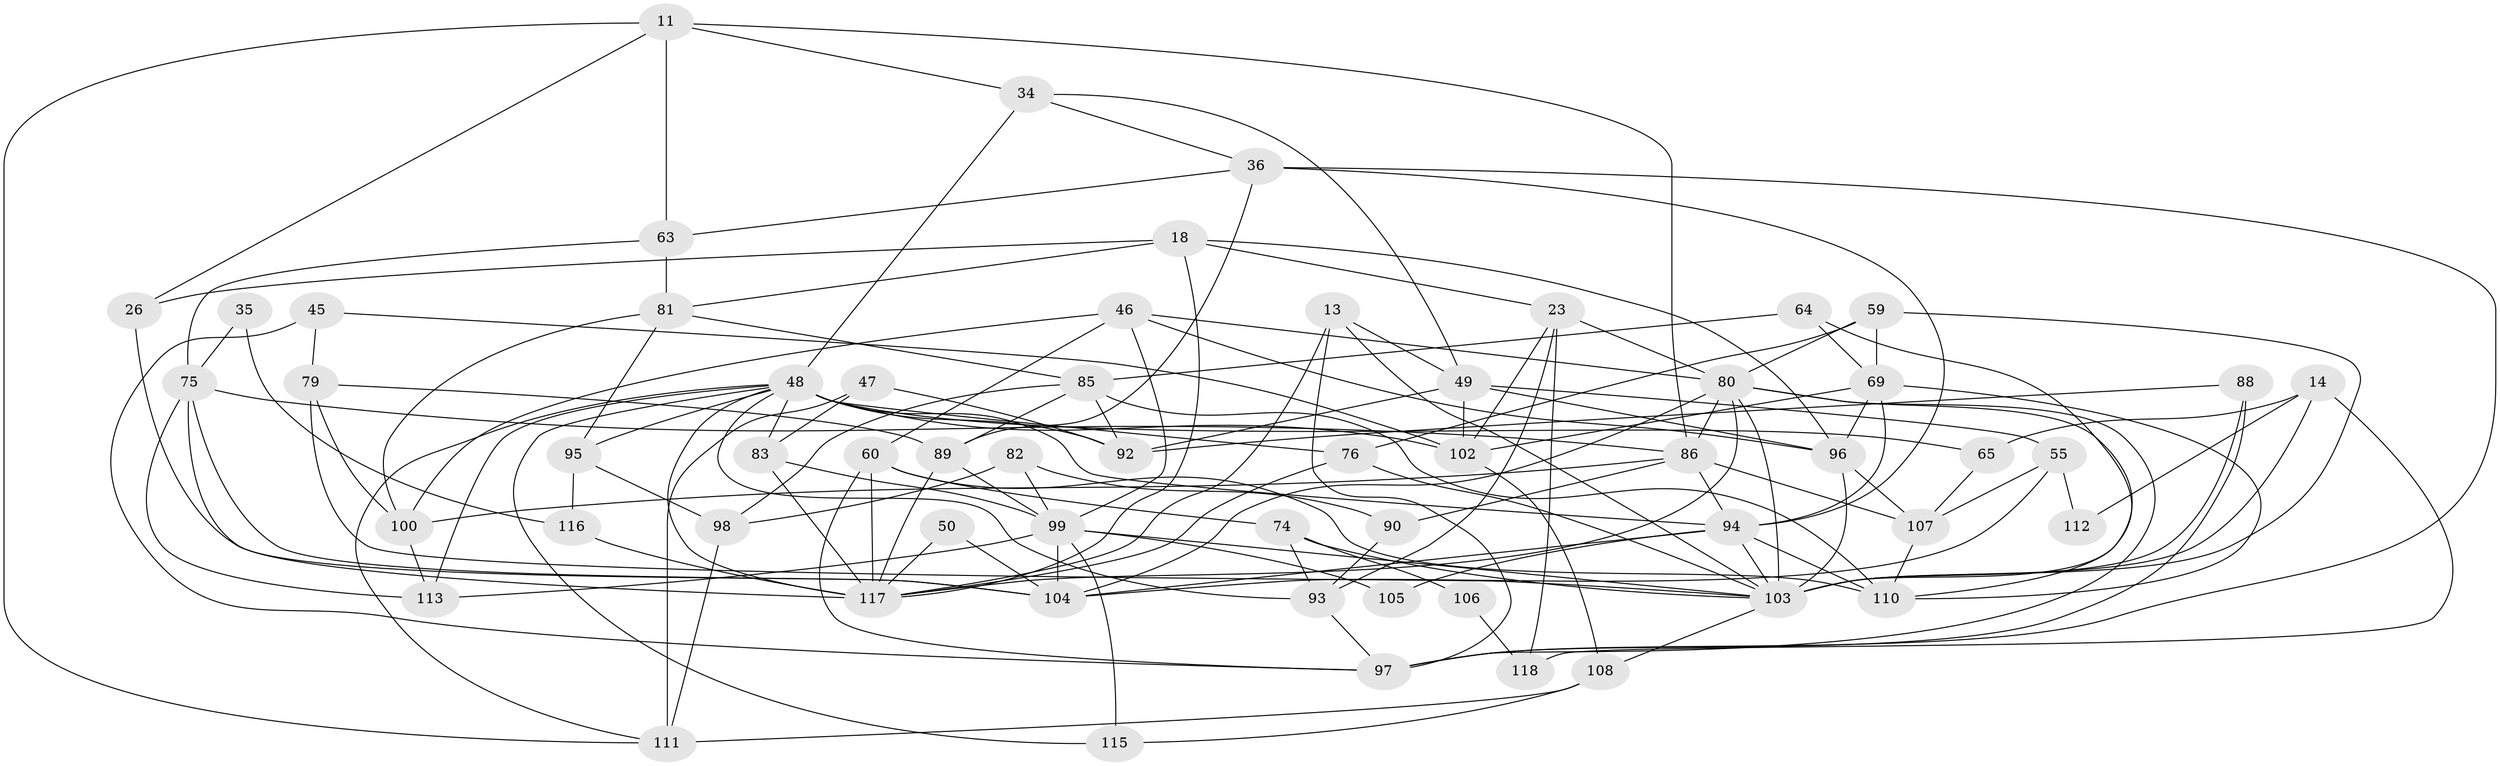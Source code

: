 // original degree distribution, {5: 0.17796610169491525, 6: 0.1271186440677966, 3: 0.3135593220338983, 8: 0.00847457627118644, 4: 0.2542372881355932, 2: 0.1016949152542373, 7: 0.01694915254237288}
// Generated by graph-tools (version 1.1) at 2025/51/03/09/25 04:51:01]
// undirected, 59 vertices, 145 edges
graph export_dot {
graph [start="1"]
  node [color=gray90,style=filled];
  11;
  13;
  14;
  18 [super="+12"];
  23;
  26;
  34;
  35;
  36;
  45;
  46;
  47;
  48 [super="+38+24+33"];
  49 [super="+5+19"];
  50;
  55;
  59;
  60 [super="+29"];
  63 [super="+56"];
  64;
  65 [super="+10"];
  69;
  74;
  75 [super="+22+31"];
  76 [super="+53"];
  79;
  80 [super="+4+71+58"];
  81 [super="+67"];
  82;
  83;
  85 [super="+77"];
  86 [super="+52"];
  88;
  89 [super="+32"];
  90;
  92 [super="+57"];
  93 [super="+15"];
  94 [super="+6+73"];
  95;
  96 [super="+70+27"];
  97 [super="+87"];
  98 [super="+17"];
  99 [super="+54"];
  100 [super="+41"];
  102 [super="+51+78"];
  103 [super="+2+61+91+84"];
  104 [super="+66+68"];
  105;
  106;
  107 [super="+44+39"];
  108;
  110 [super="+40+109"];
  111;
  112;
  113;
  115;
  116 [super="+30"];
  117 [super="+101+114"];
  118;
  11 -- 34;
  11 -- 26;
  11 -- 63 [weight=2];
  11 -- 111;
  11 -- 86;
  13 -- 97 [weight=2];
  13 -- 49;
  13 -- 103;
  13 -- 117;
  14 -- 65 [weight=2];
  14 -- 112;
  14 -- 118;
  14 -- 103;
  18 -- 26;
  18 -- 96 [weight=2];
  18 -- 23;
  18 -- 117 [weight=3];
  18 -- 81;
  23 -- 93 [weight=2];
  23 -- 118;
  23 -- 80;
  23 -- 102;
  26 -- 104;
  34 -- 36;
  34 -- 49;
  34 -- 48;
  35 -- 116;
  35 -- 75;
  36 -- 89;
  36 -- 97;
  36 -- 63;
  36 -- 94;
  45 -- 97 [weight=2];
  45 -- 79;
  45 -- 102;
  46 -- 100;
  46 -- 96;
  46 -- 60;
  46 -- 99;
  46 -- 80;
  47 -- 92;
  47 -- 111;
  47 -- 83;
  48 -- 111;
  48 -- 65 [weight=2];
  48 -- 113;
  48 -- 115;
  48 -- 117 [weight=2];
  48 -- 95;
  48 -- 102 [weight=2];
  48 -- 76;
  48 -- 83 [weight=2];
  48 -- 92 [weight=2];
  48 -- 93;
  48 -- 94 [weight=2];
  49 -- 102 [weight=2];
  49 -- 55;
  49 -- 92;
  49 -- 96 [weight=2];
  50 -- 104;
  50 -- 117;
  55 -- 112;
  55 -- 107;
  55 -- 104;
  59 -- 76 [weight=2];
  59 -- 69;
  59 -- 103 [weight=2];
  59 -- 80;
  60 -- 97 [weight=2];
  60 -- 110;
  60 -- 74;
  60 -- 117;
  63 -- 81;
  63 -- 75;
  64 -- 85;
  64 -- 69;
  64 -- 103;
  65 -- 107;
  69 -- 96;
  69 -- 110 [weight=2];
  69 -- 94;
  69 -- 102;
  74 -- 106;
  74 -- 93;
  74 -- 103;
  75 -- 117 [weight=2];
  75 -- 113;
  75 -- 104;
  75 -- 86;
  76 -- 117;
  76 -- 103;
  79 -- 89;
  79 -- 100;
  79 -- 103;
  80 -- 86 [weight=2];
  80 -- 104;
  80 -- 97;
  80 -- 117;
  80 -- 103;
  80 -- 110;
  81 -- 85;
  81 -- 100;
  81 -- 95;
  82 -- 90;
  82 -- 98;
  82 -- 99;
  83 -- 99;
  83 -- 117;
  85 -- 92 [weight=2];
  85 -- 110;
  85 -- 89;
  85 -- 98;
  86 -- 107;
  86 -- 90;
  86 -- 100;
  86 -- 94;
  88 -- 97;
  88 -- 92;
  88 -- 103;
  89 -- 117;
  89 -- 99;
  90 -- 93;
  93 -- 97;
  94 -- 103 [weight=2];
  94 -- 105 [weight=2];
  94 -- 110 [weight=2];
  94 -- 104 [weight=2];
  95 -- 98;
  95 -- 116;
  96 -- 103 [weight=2];
  96 -- 107 [weight=2];
  98 -- 111;
  99 -- 103;
  99 -- 105;
  99 -- 113;
  99 -- 115;
  99 -- 104;
  100 -- 113;
  102 -- 108;
  103 -- 108;
  106 -- 118;
  107 -- 110;
  108 -- 111;
  108 -- 115;
  116 -- 117 [weight=3];
}
